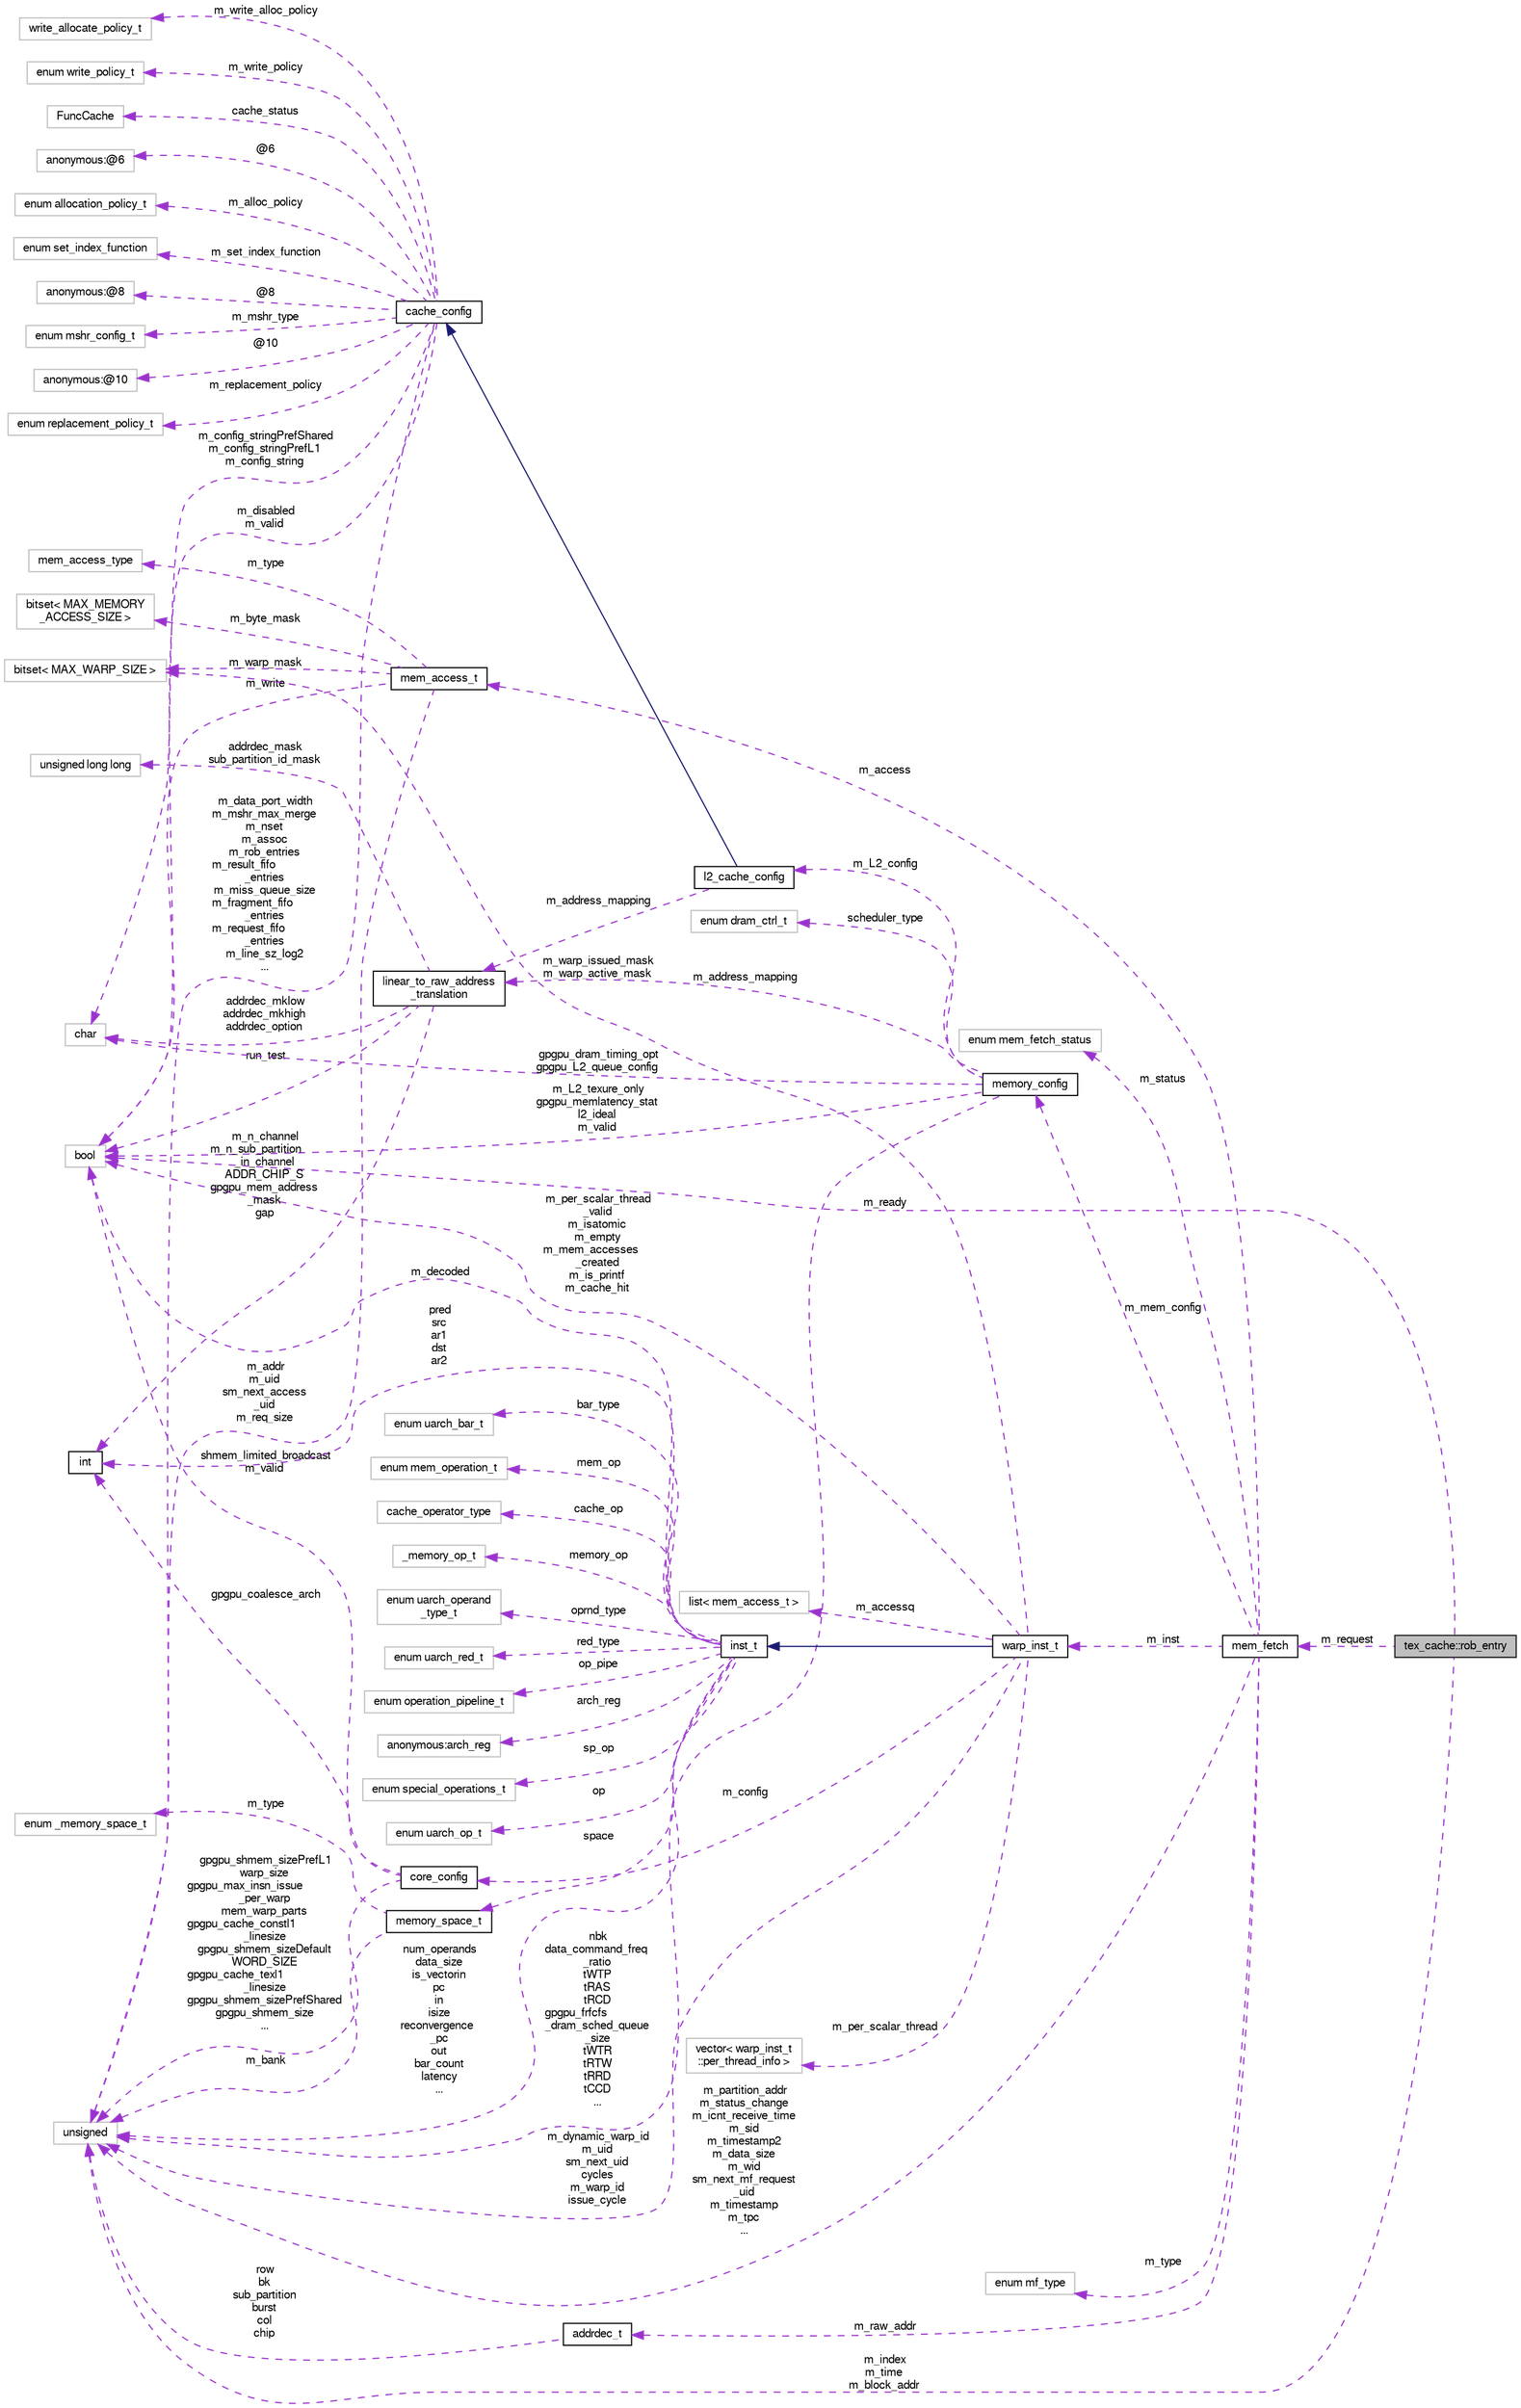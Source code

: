 digraph "tex_cache::rob_entry"
{
  bgcolor="transparent";
  edge [fontname="FreeSans",fontsize="10",labelfontname="FreeSans",labelfontsize="10"];
  node [fontname="FreeSans",fontsize="10",shape=record];
  rankdir="LR";
  Node1 [label="tex_cache::rob_entry",height=0.2,width=0.4,color="black", fillcolor="grey75", style="filled", fontcolor="black"];
  Node2 -> Node1 [dir="back",color="darkorchid3",fontsize="10",style="dashed",label=" m_ready" ,fontname="FreeSans"];
  Node2 [label="bool",height=0.2,width=0.4,color="grey75"];
  Node3 -> Node1 [dir="back",color="darkorchid3",fontsize="10",style="dashed",label=" m_request" ,fontname="FreeSans"];
  Node3 [label="mem_fetch",height=0.2,width=0.4,color="black",URL="$classmem__fetch.html"];
  Node4 -> Node3 [dir="back",color="darkorchid3",fontsize="10",style="dashed",label=" m_type" ,fontname="FreeSans"];
  Node4 [label="enum mf_type",height=0.2,width=0.4,color="grey75"];
  Node5 -> Node3 [dir="back",color="darkorchid3",fontsize="10",style="dashed",label=" m_mem_config" ,fontname="FreeSans"];
  Node5 [label="memory_config",height=0.2,width=0.4,color="black",URL="$structmemory__config.html"];
  Node6 -> Node5 [dir="back",color="darkorchid3",fontsize="10",style="dashed",label=" scheduler_type" ,fontname="FreeSans"];
  Node6 [label="enum dram_ctrl_t",height=0.2,width=0.4,color="grey75"];
  Node7 -> Node5 [dir="back",color="darkorchid3",fontsize="10",style="dashed",label=" gpgpu_dram_timing_opt\ngpgpu_L2_queue_config" ,fontname="FreeSans"];
  Node7 [label="char",height=0.2,width=0.4,color="grey75"];
  Node2 -> Node5 [dir="back",color="darkorchid3",fontsize="10",style="dashed",label=" m_L2_texure_only\ngpgpu_memlatency_stat\nl2_ideal\nm_valid" ,fontname="FreeSans"];
  Node8 -> Node5 [dir="back",color="darkorchid3",fontsize="10",style="dashed",label=" nbk\ndata_command_freq\l_ratio\ntWTP\ntRAS\ntRCD\ngpgpu_frfcfs\l_dram_sched_queue\l_size\ntWTR\ntRTW\ntRRD\ntCCD\n..." ,fontname="FreeSans"];
  Node8 [label="unsigned",height=0.2,width=0.4,color="grey75"];
  Node9 -> Node5 [dir="back",color="darkorchid3",fontsize="10",style="dashed",label=" m_address_mapping" ,fontname="FreeSans"];
  Node9 [label="linear_to_raw_address\l_translation",height=0.2,width=0.4,color="black",URL="$classlinear__to__raw__address__translation.html"];
  Node10 -> Node9 [dir="back",color="darkorchid3",fontsize="10",style="dashed",label=" addrdec_mask\nsub_partition_id_mask" ,fontname="FreeSans"];
  Node10 [label="unsigned long long",height=0.2,width=0.4,color="grey75"];
  Node7 -> Node9 [dir="back",color="darkorchid3",fontsize="10",style="dashed",label=" addrdec_mklow\naddrdec_mkhigh\naddrdec_option" ,fontname="FreeSans"];
  Node11 -> Node9 [dir="back",color="darkorchid3",fontsize="10",style="dashed",label=" m_n_channel\nm_n_sub_partition\l_in_channel\nADDR_CHIP_S\ngpgpu_mem_address\l_mask\ngap" ,fontname="FreeSans"];
  Node11 [label="int",height=0.2,width=0.4,color="black",URL="$classint.html"];
  Node2 -> Node9 [dir="back",color="darkorchid3",fontsize="10",style="dashed",label=" run_test" ,fontname="FreeSans"];
  Node12 -> Node5 [dir="back",color="darkorchid3",fontsize="10",style="dashed",label=" m_L2_config" ,fontname="FreeSans"];
  Node12 [label="l2_cache_config",height=0.2,width=0.4,color="black",URL="$classl2__cache__config.html"];
  Node13 -> Node12 [dir="back",color="midnightblue",fontsize="10",style="solid",fontname="FreeSans"];
  Node13 [label="cache_config",height=0.2,width=0.4,color="black",URL="$classcache__config.html"];
  Node7 -> Node13 [dir="back",color="darkorchid3",fontsize="10",style="dashed",label=" m_config_stringPrefShared\nm_config_stringPrefL1\nm_config_string" ,fontname="FreeSans"];
  Node14 -> Node13 [dir="back",color="darkorchid3",fontsize="10",style="dashed",label=" m_write_alloc_policy" ,fontname="FreeSans"];
  Node14 [label="write_allocate_policy_t",height=0.2,width=0.4,color="grey75"];
  Node15 -> Node13 [dir="back",color="darkorchid3",fontsize="10",style="dashed",label=" m_write_policy" ,fontname="FreeSans"];
  Node15 [label="enum write_policy_t",height=0.2,width=0.4,color="grey75"];
  Node2 -> Node13 [dir="back",color="darkorchid3",fontsize="10",style="dashed",label=" m_disabled\nm_valid" ,fontname="FreeSans"];
  Node16 -> Node13 [dir="back",color="darkorchid3",fontsize="10",style="dashed",label=" cache_status" ,fontname="FreeSans"];
  Node16 [label="FuncCache",height=0.2,width=0.4,color="grey75"];
  Node17 -> Node13 [dir="back",color="darkorchid3",fontsize="10",style="dashed",label=" @6" ,fontname="FreeSans"];
  Node17 [label="anonymous:@6",height=0.2,width=0.4,color="grey75"];
  Node18 -> Node13 [dir="back",color="darkorchid3",fontsize="10",style="dashed",label=" m_alloc_policy" ,fontname="FreeSans"];
  Node18 [label="enum allocation_policy_t",height=0.2,width=0.4,color="grey75"];
  Node19 -> Node13 [dir="back",color="darkorchid3",fontsize="10",style="dashed",label=" m_set_index_function" ,fontname="FreeSans"];
  Node19 [label="enum set_index_function",height=0.2,width=0.4,color="grey75"];
  Node20 -> Node13 [dir="back",color="darkorchid3",fontsize="10",style="dashed",label=" @8" ,fontname="FreeSans"];
  Node20 [label="anonymous:@8",height=0.2,width=0.4,color="grey75"];
  Node21 -> Node13 [dir="back",color="darkorchid3",fontsize="10",style="dashed",label=" m_mshr_type" ,fontname="FreeSans"];
  Node21 [label="enum mshr_config_t",height=0.2,width=0.4,color="grey75"];
  Node8 -> Node13 [dir="back",color="darkorchid3",fontsize="10",style="dashed",label=" m_data_port_width\nm_mshr_max_merge\nm_nset\nm_assoc\nm_rob_entries\nm_result_fifo\l_entries\nm_miss_queue_size\nm_fragment_fifo\l_entries\nm_request_fifo\l_entries\nm_line_sz_log2\n..." ,fontname="FreeSans"];
  Node22 -> Node13 [dir="back",color="darkorchid3",fontsize="10",style="dashed",label=" @10" ,fontname="FreeSans"];
  Node22 [label="anonymous:@10",height=0.2,width=0.4,color="grey75"];
  Node23 -> Node13 [dir="back",color="darkorchid3",fontsize="10",style="dashed",label=" m_replacement_policy" ,fontname="FreeSans"];
  Node23 [label="enum replacement_policy_t",height=0.2,width=0.4,color="grey75"];
  Node9 -> Node12 [dir="back",color="darkorchid3",fontsize="10",style="dashed",label=" m_address_mapping" ,fontname="FreeSans"];
  Node24 -> Node3 [dir="back",color="darkorchid3",fontsize="10",style="dashed",label=" m_inst" ,fontname="FreeSans"];
  Node24 [label="warp_inst_t",height=0.2,width=0.4,color="black",URL="$classwarp__inst__t.html"];
  Node25 -> Node24 [dir="back",color="midnightblue",fontsize="10",style="solid",fontname="FreeSans"];
  Node25 [label="inst_t",height=0.2,width=0.4,color="black",URL="$classinst__t.html"];
  Node26 -> Node25 [dir="back",color="darkorchid3",fontsize="10",style="dashed",label=" arch_reg" ,fontname="FreeSans"];
  Node26 [label="anonymous:arch_reg",height=0.2,width=0.4,color="grey75"];
  Node27 -> Node25 [dir="back",color="darkorchid3",fontsize="10",style="dashed",label=" sp_op" ,fontname="FreeSans"];
  Node27 [label="enum special_operations_t",height=0.2,width=0.4,color="grey75"];
  Node28 -> Node25 [dir="back",color="darkorchid3",fontsize="10",style="dashed",label=" op" ,fontname="FreeSans"];
  Node28 [label="enum uarch_op_t",height=0.2,width=0.4,color="grey75"];
  Node29 -> Node25 [dir="back",color="darkorchid3",fontsize="10",style="dashed",label=" bar_type" ,fontname="FreeSans"];
  Node29 [label="enum uarch_bar_t",height=0.2,width=0.4,color="grey75"];
  Node30 -> Node25 [dir="back",color="darkorchid3",fontsize="10",style="dashed",label=" mem_op" ,fontname="FreeSans"];
  Node30 [label="enum mem_operation_t",height=0.2,width=0.4,color="grey75"];
  Node31 -> Node25 [dir="back",color="darkorchid3",fontsize="10",style="dashed",label=" cache_op" ,fontname="FreeSans"];
  Node31 [label="cache_operator_type",height=0.2,width=0.4,color="grey75"];
  Node32 -> Node25 [dir="back",color="darkorchid3",fontsize="10",style="dashed",label=" space" ,fontname="FreeSans"];
  Node32 [label="memory_space_t",height=0.2,width=0.4,color="black",URL="$classmemory__space__t.html"];
  Node33 -> Node32 [dir="back",color="darkorchid3",fontsize="10",style="dashed",label=" m_type" ,fontname="FreeSans"];
  Node33 [label="enum _memory_space_t",height=0.2,width=0.4,color="grey75"];
  Node8 -> Node32 [dir="back",color="darkorchid3",fontsize="10",style="dashed",label=" m_bank" ,fontname="FreeSans"];
  Node11 -> Node25 [dir="back",color="darkorchid3",fontsize="10",style="dashed",label=" pred\nsrc\nar1\ndst\nar2" ,fontname="FreeSans"];
  Node34 -> Node25 [dir="back",color="darkorchid3",fontsize="10",style="dashed",label=" memory_op" ,fontname="FreeSans"];
  Node34 [label="_memory_op_t",height=0.2,width=0.4,color="grey75"];
  Node2 -> Node25 [dir="back",color="darkorchid3",fontsize="10",style="dashed",label=" m_decoded" ,fontname="FreeSans"];
  Node35 -> Node25 [dir="back",color="darkorchid3",fontsize="10",style="dashed",label=" oprnd_type" ,fontname="FreeSans"];
  Node35 [label="enum uarch_operand\l_type_t",height=0.2,width=0.4,color="grey75"];
  Node36 -> Node25 [dir="back",color="darkorchid3",fontsize="10",style="dashed",label=" red_type" ,fontname="FreeSans"];
  Node36 [label="enum uarch_red_t",height=0.2,width=0.4,color="grey75"];
  Node8 -> Node25 [dir="back",color="darkorchid3",fontsize="10",style="dashed",label=" num_operands\ndata_size\nis_vectorin\npc\nin\nisize\nreconvergence\l_pc\nout\nbar_count\nlatency\n..." ,fontname="FreeSans"];
  Node37 -> Node25 [dir="back",color="darkorchid3",fontsize="10",style="dashed",label=" op_pipe" ,fontname="FreeSans"];
  Node37 [label="enum operation_pipeline_t",height=0.2,width=0.4,color="grey75"];
  Node38 -> Node24 [dir="back",color="darkorchid3",fontsize="10",style="dashed",label=" m_warp_issued_mask\nm_warp_active_mask" ,fontname="FreeSans"];
  Node38 [label="bitset\< MAX_WARP_SIZE \>",height=0.2,width=0.4,color="grey75"];
  Node39 -> Node24 [dir="back",color="darkorchid3",fontsize="10",style="dashed",label=" m_per_scalar_thread" ,fontname="FreeSans"];
  Node39 [label="vector\< warp_inst_t\l::per_thread_info \>",height=0.2,width=0.4,color="grey75"];
  Node40 -> Node24 [dir="back",color="darkorchid3",fontsize="10",style="dashed",label=" m_accessq" ,fontname="FreeSans"];
  Node40 [label="list\< mem_access_t \>",height=0.2,width=0.4,color="grey75"];
  Node41 -> Node24 [dir="back",color="darkorchid3",fontsize="10",style="dashed",label=" m_config" ,fontname="FreeSans"];
  Node41 [label="core_config",height=0.2,width=0.4,color="black",URL="$structcore__config.html"];
  Node11 -> Node41 [dir="back",color="darkorchid3",fontsize="10",style="dashed",label=" gpgpu_coalesce_arch" ,fontname="FreeSans"];
  Node2 -> Node41 [dir="back",color="darkorchid3",fontsize="10",style="dashed",label=" shmem_limited_broadcast\nm_valid" ,fontname="FreeSans"];
  Node8 -> Node41 [dir="back",color="darkorchid3",fontsize="10",style="dashed",label=" gpgpu_shmem_sizePrefL1\nwarp_size\ngpgpu_max_insn_issue\l_per_warp\nmem_warp_parts\ngpgpu_cache_constl1\l_linesize\ngpgpu_shmem_sizeDefault\nWORD_SIZE\ngpgpu_cache_texl1\l_linesize\ngpgpu_shmem_sizePrefShared\ngpgpu_shmem_size\n..." ,fontname="FreeSans"];
  Node2 -> Node24 [dir="back",color="darkorchid3",fontsize="10",style="dashed",label=" m_per_scalar_thread\l_valid\nm_isatomic\nm_empty\nm_mem_accesses\l_created\nm_is_printf\nm_cache_hit" ,fontname="FreeSans"];
  Node8 -> Node24 [dir="back",color="darkorchid3",fontsize="10",style="dashed",label=" m_dynamic_warp_id\nm_uid\nsm_next_uid\ncycles\nm_warp_id\nissue_cycle" ,fontname="FreeSans"];
  Node42 -> Node3 [dir="back",color="darkorchid3",fontsize="10",style="dashed",label=" m_raw_addr" ,fontname="FreeSans"];
  Node42 [label="addrdec_t",height=0.2,width=0.4,color="black",URL="$structaddrdec__t.html"];
  Node8 -> Node42 [dir="back",color="darkorchid3",fontsize="10",style="dashed",label=" row\nbk\nsub_partition\nburst\ncol\nchip" ,fontname="FreeSans"];
  Node43 -> Node3 [dir="back",color="darkorchid3",fontsize="10",style="dashed",label=" m_access" ,fontname="FreeSans"];
  Node43 [label="mem_access_t",height=0.2,width=0.4,color="black",URL="$classmem__access__t.html"];
  Node44 -> Node43 [dir="back",color="darkorchid3",fontsize="10",style="dashed",label=" m_byte_mask" ,fontname="FreeSans"];
  Node44 [label="bitset\< MAX_MEMORY\l_ACCESS_SIZE \>",height=0.2,width=0.4,color="grey75"];
  Node38 -> Node43 [dir="back",color="darkorchid3",fontsize="10",style="dashed",label=" m_warp_mask" ,fontname="FreeSans"];
  Node2 -> Node43 [dir="back",color="darkorchid3",fontsize="10",style="dashed",label=" m_write" ,fontname="FreeSans"];
  Node8 -> Node43 [dir="back",color="darkorchid3",fontsize="10",style="dashed",label=" m_addr\nm_uid\nsm_next_access\l_uid\nm_req_size" ,fontname="FreeSans"];
  Node45 -> Node43 [dir="back",color="darkorchid3",fontsize="10",style="dashed",label=" m_type" ,fontname="FreeSans"];
  Node45 [label="mem_access_type",height=0.2,width=0.4,color="grey75"];
  Node46 -> Node3 [dir="back",color="darkorchid3",fontsize="10",style="dashed",label=" m_status" ,fontname="FreeSans"];
  Node46 [label="enum mem_fetch_status",height=0.2,width=0.4,color="grey75"];
  Node8 -> Node3 [dir="back",color="darkorchid3",fontsize="10",style="dashed",label=" m_partition_addr\nm_status_change\nm_icnt_receive_time\nm_sid\nm_timestamp2\nm_data_size\nm_wid\nsm_next_mf_request\l_uid\nm_timestamp\nm_tpc\n..." ,fontname="FreeSans"];
  Node8 -> Node1 [dir="back",color="darkorchid3",fontsize="10",style="dashed",label=" m_index\nm_time\nm_block_addr" ,fontname="FreeSans"];
}
